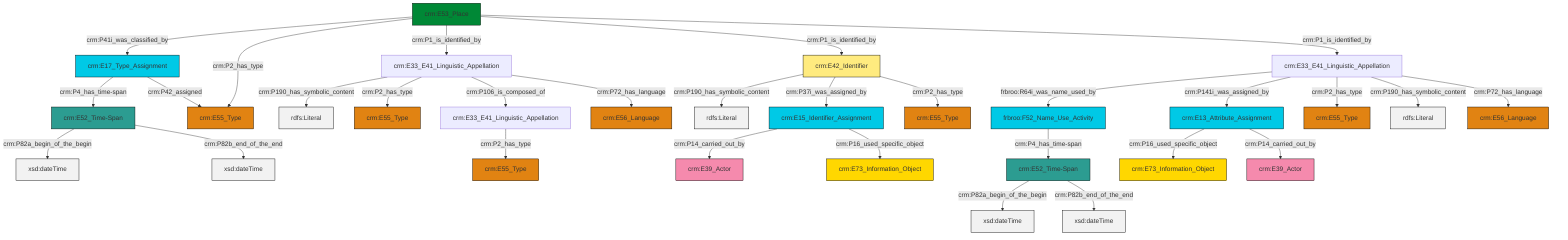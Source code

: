 graph TD
classDef Literal fill:#f2f2f2,stroke:#000000;
classDef CRM_Entity fill:#FFFFFF,stroke:#000000;
classDef Temporal_Entity fill:#00C9E6, stroke:#000000;
classDef Type fill:#E18312, stroke:#000000;
classDef Time-Span fill:#2C9C91, stroke:#000000;
classDef Appellation fill:#FFEB7F, stroke:#000000;
classDef Place fill:#008836, stroke:#000000;
classDef Persistent_Item fill:#B266B2, stroke:#000000;
classDef Conceptual_Object fill:#FFD700, stroke:#000000;
classDef Physical_Thing fill:#D2B48C, stroke:#000000;
classDef Actor fill:#f58aad, stroke:#000000;
classDef PC_Classes fill:#4ce600, stroke:#000000;
classDef Multi fill:#cccccc,stroke:#000000;

6["crm:E52_Time-Span"]:::Time-Span -->|crm:P82a_begin_of_the_begin| 7[xsd:dateTime]:::Literal
4["crm:E42_Identifier"]:::Appellation -->|crm:P190_has_symbolic_content| 10[rdfs:Literal]:::Literal
13["crm:E52_Time-Span"]:::Time-Span -->|crm:P82a_begin_of_the_begin| 14[xsd:dateTime]:::Literal
15["crm:E53_Place"]:::Place -->|crm:P41i_was_classified_by| 16["crm:E17_Type_Assignment"]:::Temporal_Entity
17["frbroo:F52_Name_Use_Activity"]:::Temporal_Entity -->|crm:P4_has_time-span| 13["crm:E52_Time-Span"]:::Time-Span
18["crm:E15_Identifier_Assignment"]:::Temporal_Entity -->|crm:P14_carried_out_by| 19["crm:E39_Actor"]:::Actor
8["crm:E33_E41_Linguistic_Appellation"]:::Default -->|frbroo:R64i_was_name_used_by| 17["frbroo:F52_Name_Use_Activity"]:::Temporal_Entity
6["crm:E52_Time-Span"]:::Time-Span -->|crm:P82b_end_of_the_end| 24[xsd:dateTime]:::Literal
25["crm:E33_E41_Linguistic_Appellation"]:::Default -->|crm:P190_has_symbolic_content| 26[rdfs:Literal]:::Literal
28["crm:E13_Attribute_Assignment"]:::Temporal_Entity -->|crm:P16_used_specific_object| 29["crm:E73_Information_Object"]:::Conceptual_Object
16["crm:E17_Type_Assignment"]:::Temporal_Entity -->|crm:P4_has_time-span| 6["crm:E52_Time-Span"]:::Time-Span
4["crm:E42_Identifier"]:::Appellation -->|crm:P37i_was_assigned_by| 18["crm:E15_Identifier_Assignment"]:::Temporal_Entity
25["crm:E33_E41_Linguistic_Appellation"]:::Default -->|crm:P2_has_type| 2["crm:E55_Type"]:::Type
15["crm:E53_Place"]:::Place -->|crm:P2_has_type| 30["crm:E55_Type"]:::Type
13["crm:E52_Time-Span"]:::Time-Span -->|crm:P82b_end_of_the_end| 40[xsd:dateTime]:::Literal
15["crm:E53_Place"]:::Place -->|crm:P1_is_identified_by| 25["crm:E33_E41_Linguistic_Appellation"]:::Default
8["crm:E33_E41_Linguistic_Appellation"]:::Default -->|crm:P141i_was_assigned_by| 28["crm:E13_Attribute_Assignment"]:::Temporal_Entity
15["crm:E53_Place"]:::Place -->|crm:P1_is_identified_by| 4["crm:E42_Identifier"]:::Appellation
16["crm:E17_Type_Assignment"]:::Temporal_Entity -->|crm:P42_assigned| 30["crm:E55_Type"]:::Type
18["crm:E15_Identifier_Assignment"]:::Temporal_Entity -->|crm:P16_used_specific_object| 22["crm:E73_Information_Object"]:::Conceptual_Object
8["crm:E33_E41_Linguistic_Appellation"]:::Default -->|crm:P2_has_type| 0["crm:E55_Type"]:::Type
8["crm:E33_E41_Linguistic_Appellation"]:::Default -->|crm:P190_has_symbolic_content| 49[rdfs:Literal]:::Literal
8["crm:E33_E41_Linguistic_Appellation"]:::Default -->|crm:P72_has_language| 50["crm:E56_Language"]:::Type
25["crm:E33_E41_Linguistic_Appellation"]:::Default -->|crm:P106_is_composed_of| 11["crm:E33_E41_Linguistic_Appellation"]:::Default
25["crm:E33_E41_Linguistic_Appellation"]:::Default -->|crm:P72_has_language| 35["crm:E56_Language"]:::Type
15["crm:E53_Place"]:::Place -->|crm:P1_is_identified_by| 8["crm:E33_E41_Linguistic_Appellation"]:::Default
4["crm:E42_Identifier"]:::Appellation -->|crm:P2_has_type| 20["crm:E55_Type"]:::Type
11["crm:E33_E41_Linguistic_Appellation"]:::Default -->|crm:P2_has_type| 33["crm:E55_Type"]:::Type
28["crm:E13_Attribute_Assignment"]:::Temporal_Entity -->|crm:P14_carried_out_by| 45["crm:E39_Actor"]:::Actor